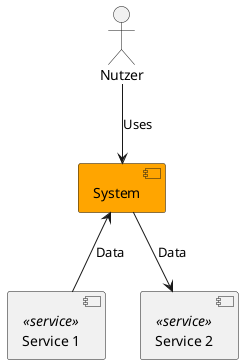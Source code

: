 @startuml

actor "Nutzer" as N

component "System" as SYS #orange

N --> SYS: Uses

component "Service 1" <<service>> as S1
component "Service 2" <<service>> as S2

S1 -up-> SYS: Data
S2 <-up- SYS: Data

@enduml
